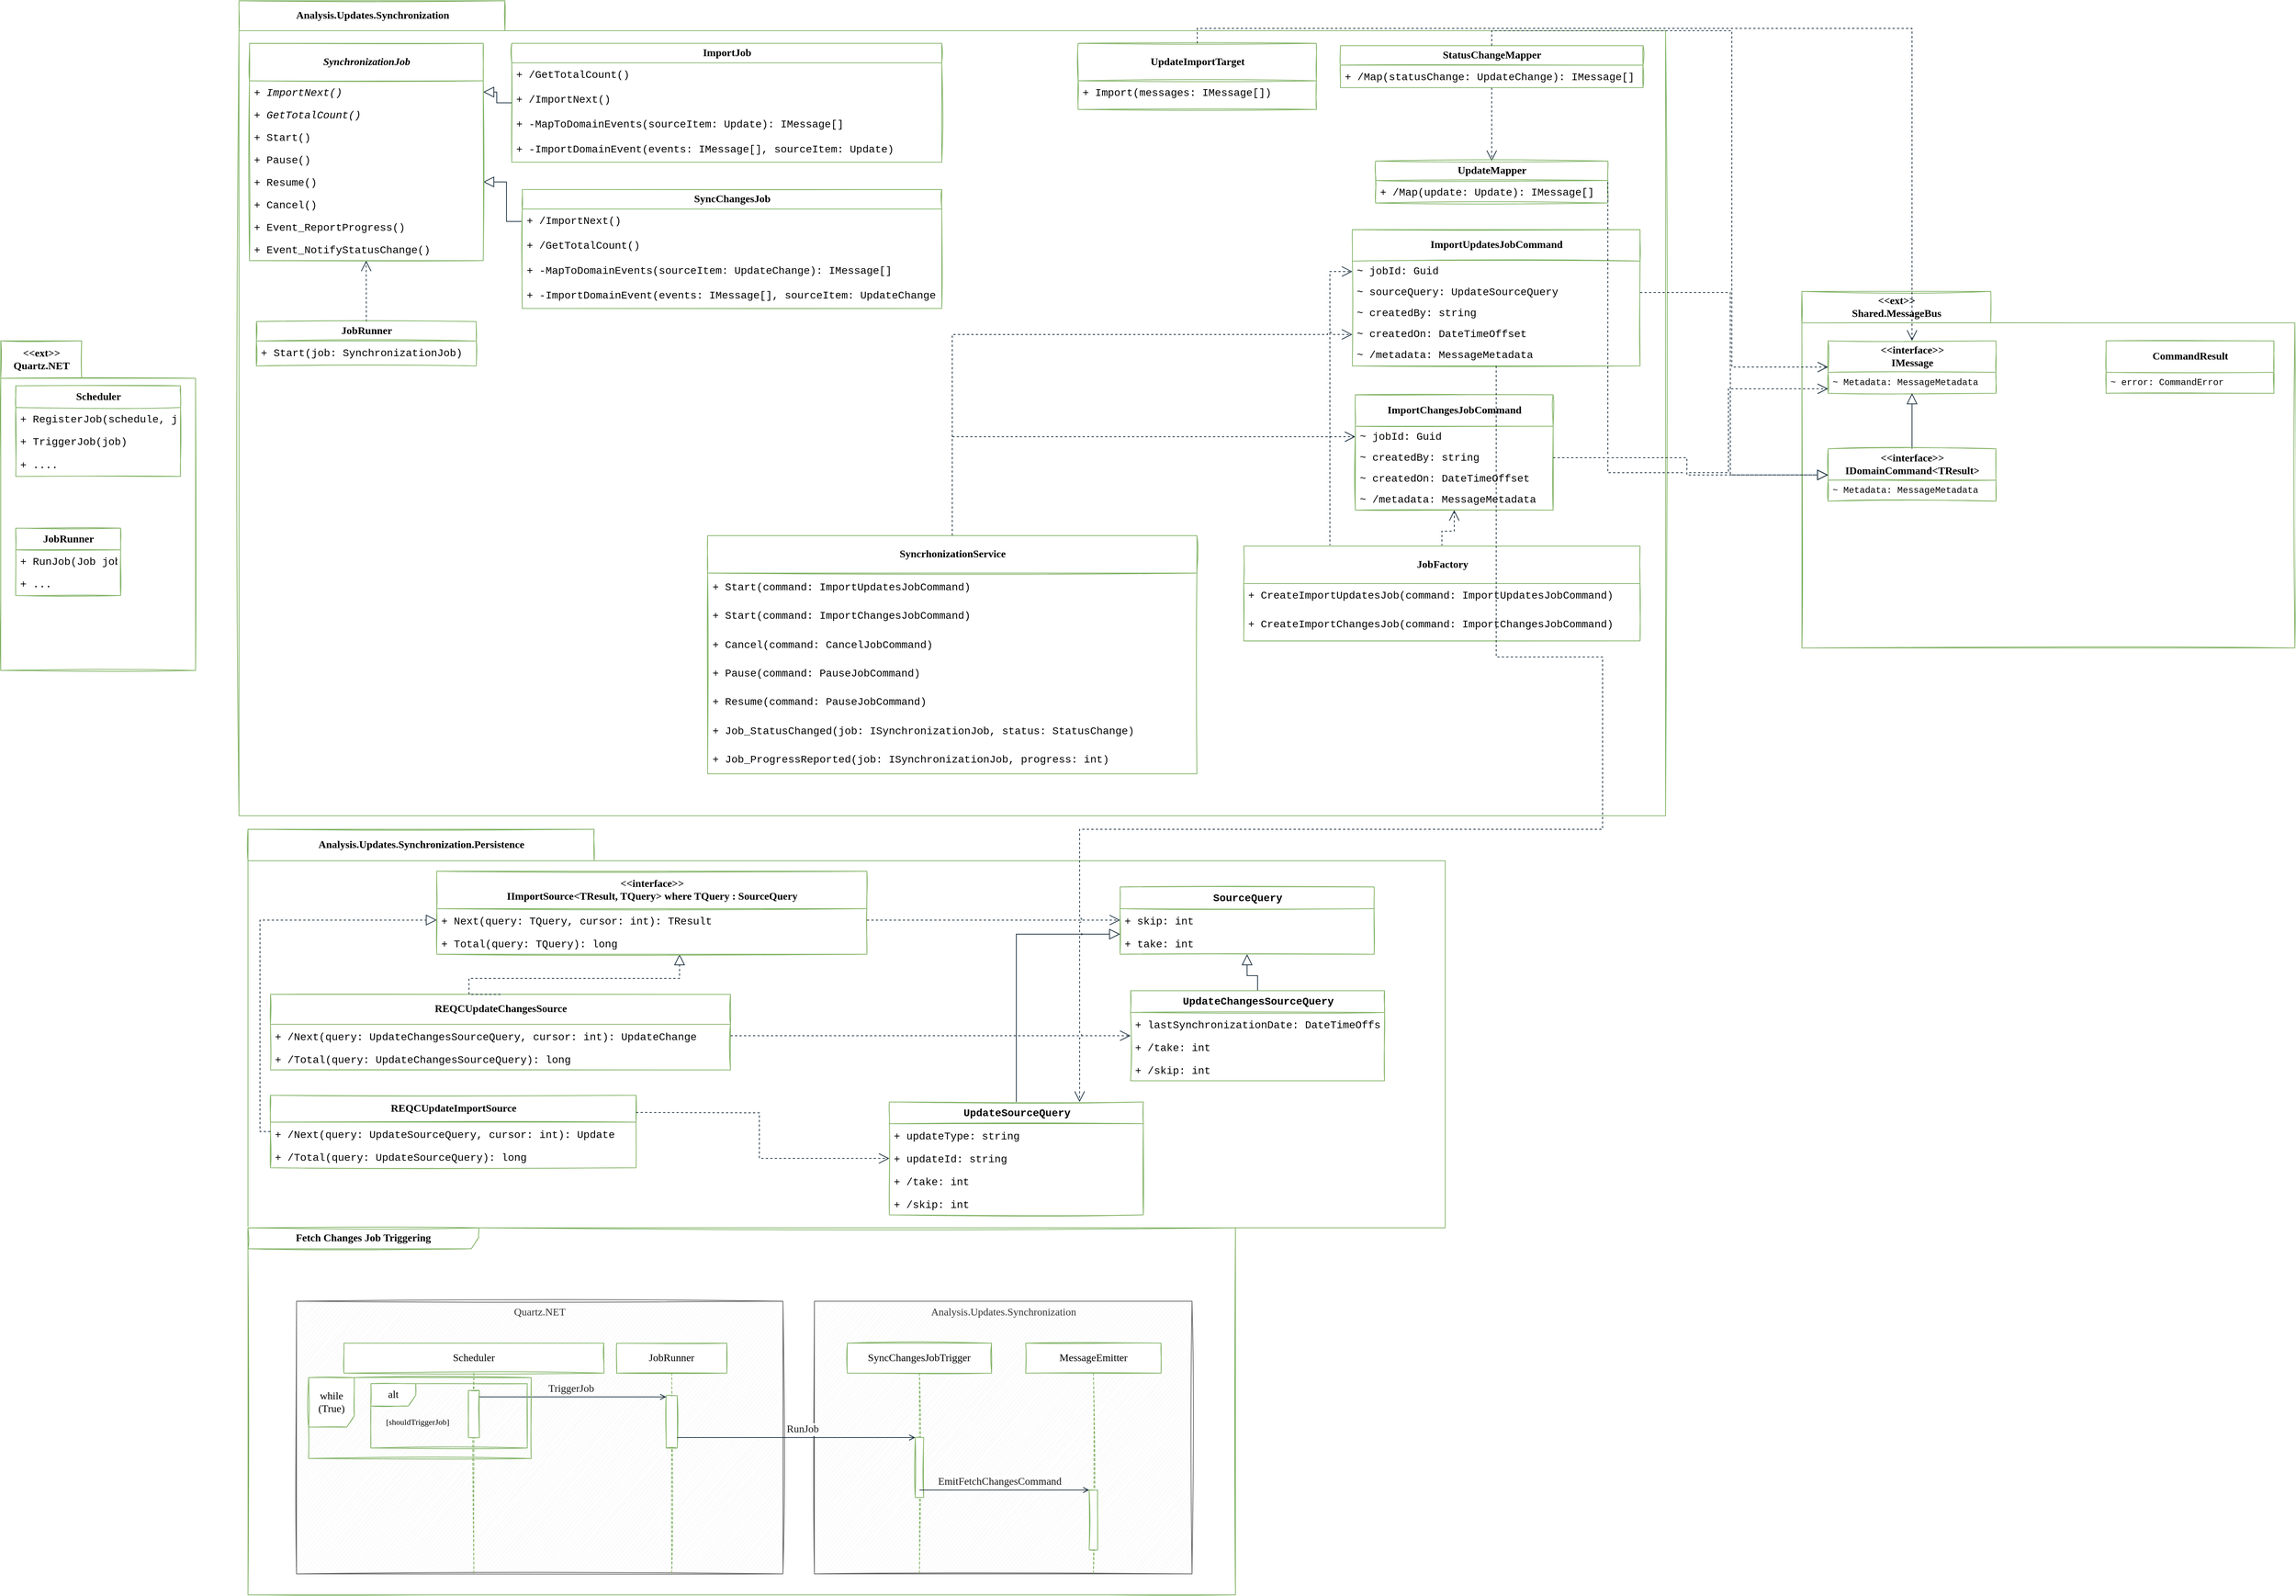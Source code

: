<mxfile version="13.10.3" type="github">
  <diagram id="ECBcf4AF0JtO1z4K7DSX" name="Page-1">
    <mxGraphModel dx="8209" dy="3795" grid="1" gridSize="14" guides="1" tooltips="1" connect="1" arrows="1" fold="1" page="1" pageScale="1" pageWidth="1169" pageHeight="827" background="none" math="1" shadow="0">
      <root>
        <mxCell id="0" />
        <mxCell id="1" parent="0" />
        <mxCell id="vq10Wp0aYiQOO_JATJNM-236" value="" style="line;strokeWidth=1;direction=south;html=1;dashed=1;dashPattern=20 20;rounded=0;shadow=0;glass=0;labelBackgroundColor=none;sketch=1;startSize=26;fillColor=#ffffff;fontFamily=Lucida Console;fontSize=11;align=center;" parent="1" vertex="1">
          <mxGeometry x="1050" y="1918" width="10" height="392" as="geometry" />
        </mxCell>
        <mxCell id="-ayLkiG4syY7ho0zuzDr-17" value="&amp;lt;&amp;lt;ext&amp;gt;&amp;gt;&lt;br&gt;&lt;div&gt;Quartz.NET&lt;/div&gt;" style="shape=folder;fontStyle=1;tabWidth=108;tabHeight=50;tabPosition=left;html=1;boundedLbl=1;labelInHeader=1;rounded=0;shadow=0;glass=0;sketch=1;startSize=50;strokeColor=#82b366;fillColor=#ffffff;fontFamily=Lucida Console;fontSize=14;swimlaneFillColor=#ffffff;" parent="1" vertex="1">
          <mxGeometry x="-10" y="650" width="260" height="440" as="geometry" />
        </mxCell>
        <mxCell id="-ayLkiG4syY7ho0zuzDr-19" value="Scheduler" style="swimlane;fontStyle=1;align=center;verticalAlign=middle;childLayout=stackLayout;horizontal=1;startSize=29;horizontalStack=0;resizeParent=1;resizeParentMax=0;resizeLast=0;collapsible=0;marginBottom=0;html=1;rounded=0;shadow=0;glass=0;sketch=1;strokeColor=#82b366;fillColor=none;fontFamily=Lucida Console;fontSize=14;" parent="1" vertex="1">
          <mxGeometry x="10" y="710" width="220" height="121" as="geometry" />
        </mxCell>
        <mxCell id="ia7Ri7Av3f0508WHwBtR-4" value="+ RegisterJob(schedule, job)" style="text;html=1;strokeColor=none;fillColor=none;align=left;verticalAlign=middle;spacingLeft=4;spacingRight=4;overflow=hidden;rotatable=0;points=[[0,0.5],[1,0.5]];portConstraint=eastwest;fontFamily=Courier New;fontSize=14;" parent="-ayLkiG4syY7ho0zuzDr-19" vertex="1">
          <mxGeometry y="29" width="220" height="31" as="geometry" />
        </mxCell>
        <mxCell id="vq10Wp0aYiQOO_JATJNM-24" value="+ TriggerJob(job)" style="text;html=1;strokeColor=none;fillColor=none;align=left;verticalAlign=middle;spacingLeft=4;spacingRight=4;overflow=hidden;rotatable=0;points=[[0,0.5],[1,0.5]];portConstraint=eastwest;fontFamily=Courier New;fontSize=14;" parent="-ayLkiG4syY7ho0zuzDr-19" vertex="1">
          <mxGeometry y="60" width="220" height="30" as="geometry" />
        </mxCell>
        <mxCell id="-ayLkiG4syY7ho0zuzDr-21" value="+ ...." style="text;html=1;strokeColor=none;fillColor=none;align=left;verticalAlign=middle;spacingLeft=4;spacingRight=4;overflow=hidden;rotatable=0;points=[[0,0.5],[1,0.5]];portConstraint=eastwest;fontFamily=Courier New;fontSize=14;" parent="-ayLkiG4syY7ho0zuzDr-19" vertex="1">
          <mxGeometry y="90" width="220" height="31" as="geometry" />
        </mxCell>
        <mxCell id="-ayLkiG4syY7ho0zuzDr-31" value="JobRunner" style="swimlane;fontStyle=1;align=center;verticalAlign=middle;childLayout=stackLayout;horizontal=1;startSize=29;horizontalStack=0;resizeParent=1;resizeParentMax=0;resizeLast=0;collapsible=0;marginBottom=0;html=1;rounded=0;shadow=0;glass=0;sketch=1;strokeColor=#82b366;fillColor=none;fontFamily=Lucida Console;fontSize=14;" parent="1" vertex="1">
          <mxGeometry x="10" y="900" width="140" height="90" as="geometry" />
        </mxCell>
        <mxCell id="-ayLkiG4syY7ho0zuzDr-32" value="+ RunJob(Job job)" style="text;html=1;strokeColor=none;fillColor=none;align=left;verticalAlign=middle;spacingLeft=4;spacingRight=4;overflow=hidden;rotatable=0;points=[[0,0.5],[1,0.5]];portConstraint=eastwest;fontFamily=Courier New;fontSize=14;" parent="-ayLkiG4syY7ho0zuzDr-31" vertex="1">
          <mxGeometry y="29" width="140" height="31" as="geometry" />
        </mxCell>
        <mxCell id="vq10Wp0aYiQOO_JATJNM-25" value="+ ..." style="text;html=1;strokeColor=none;fillColor=none;align=left;verticalAlign=middle;spacingLeft=4;spacingRight=4;overflow=hidden;rotatable=0;points=[[0,0.5],[1,0.5]];portConstraint=eastwest;fontFamily=Courier New;fontSize=14;" parent="-ayLkiG4syY7ho0zuzDr-31" vertex="1">
          <mxGeometry y="60" width="140" height="30" as="geometry" />
        </mxCell>
        <mxCell id="vq10Wp0aYiQOO_JATJNM-88" value="Analysis.Updates.Synchronization" style="shape=folder;fontStyle=1;tabWidth=355;tabHeight=40;tabPosition=left;html=1;boundedLbl=1;labelInHeader=1;rounded=0;shadow=0;glass=0;sketch=1;startSize=50;strokeColor=#82b366;fontFamily=Lucida Console;fillColor=#ffffff;fontSize=14;recursiveResize=0;swimlaneFillColor=#ffffff;" parent="1" vertex="1">
          <mxGeometry x="308" y="196" width="1904" height="1088" as="geometry" />
        </mxCell>
        <mxCell id="ia7Ri7Av3f0508WHwBtR-71" style="edgeStyle=orthogonalEdgeStyle;curved=0;rounded=0;orthogonalLoop=1;jettySize=auto;html=1;strokeColor=#182E3E;fillColor=#dae8fc;fontFamily=Courier New;fontColor=#000000;dashed=1;fontSize=14;endFill=0;endArrow=open;endSize=12;startSize=29;jumpStyle=gap;" parent="vq10Wp0aYiQOO_JATJNM-88" source="vq10Wp0aYiQOO_JATJNM-74" target="ia7Ri7Av3f0508WHwBtR-50" edge="1">
          <mxGeometry relative="1" as="geometry">
            <mxPoint x="1490" y="610" as="targetPoint" />
          </mxGeometry>
        </mxCell>
        <mxCell id="ia7Ri7Av3f0508WHwBtR-70" style="edgeStyle=orthogonalEdgeStyle;curved=0;rounded=0;orthogonalLoop=1;jettySize=auto;html=1;entryX=0;entryY=0.5;entryDx=0;entryDy=0;strokeColor=#182E3E;fillColor=#dae8fc;fontFamily=Courier New;fontColor=#000000;dashed=1;fontSize=14;endFill=0;endArrow=open;endSize=12;startSize=29;" parent="vq10Wp0aYiQOO_JATJNM-88" source="vq10Wp0aYiQOO_JATJNM-74" target="ia7Ri7Av3f0508WHwBtR-44" edge="1">
          <mxGeometry relative="1" as="geometry">
            <Array as="points">
              <mxPoint x="1456" y="361" />
            </Array>
          </mxGeometry>
        </mxCell>
        <mxCell id="ia7Ri7Av3f0508WHwBtR-58" style="edgeStyle=orthogonalEdgeStyle;rounded=0;orthogonalLoop=1;jettySize=auto;html=1;entryX=0;entryY=0.5;entryDx=0;entryDy=0;startSize=29;endArrow=open;endFill=0;endSize=12;strokeColor=#182E3E;fillColor=#dae8fc;fontFamily=Courier New;fontSize=14;dashed=1;" parent="vq10Wp0aYiQOO_JATJNM-88" source="vq10Wp0aYiQOO_JATJNM-78" target="ia7Ri7Av3f0508WHwBtR-51" edge="1">
          <mxGeometry relative="1" as="geometry" />
        </mxCell>
        <mxCell id="ia7Ri7Av3f0508WHwBtR-57" style="edgeStyle=orthogonalEdgeStyle;rounded=0;orthogonalLoop=1;jettySize=auto;html=1;startSize=29;endArrow=open;endFill=0;endSize=12;strokeColor=#182E3E;fillColor=#dae8fc;fontFamily=Courier New;fontSize=14;entryX=0;entryY=0.5;entryDx=0;entryDy=0;dashed=1;jumpStyle=arc;" parent="vq10Wp0aYiQOO_JATJNM-88" source="vq10Wp0aYiQOO_JATJNM-78" target="ia7Ri7Av3f0508WHwBtR-47" edge="1">
          <mxGeometry relative="1" as="geometry" />
        </mxCell>
        <mxCell id="vq10Wp0aYiQOO_JATJNM-78" value="SyncrhonizationService" style="swimlane;fontStyle=1;childLayout=stackLayout;horizontal=1;startSize=50;fillColor=#ffffff;horizontalStack=0;resizeParent=1;resizeParentMax=0;resizeLast=0;collapsible=1;marginBottom=0;rounded=0;shadow=0;glass=0;sketch=1;strokeColor=#82b366;fontFamily=Lucida Console;html=1;fontSize=14;swimlaneFillColor=#ffffff;" parent="vq10Wp0aYiQOO_JATJNM-88" vertex="1">
          <mxGeometry x="625.5" y="714" width="653" height="317.949" as="geometry">
            <mxRectangle x="470" y="290" width="190" height="40" as="alternateBounds" />
          </mxGeometry>
        </mxCell>
        <mxCell id="vq10Wp0aYiQOO_JATJNM-81" value="+ Start(command: ImportUpdatesJobCommand)" style="text;html=1;strokeColor=none;fillColor=none;align=left;verticalAlign=middle;spacingLeft=4;spacingRight=4;overflow=hidden;rotatable=0;points=[[0,0.5],[1,0.5]];portConstraint=eastwest;fontFamily=Courier New;fontSize=14;" parent="vq10Wp0aYiQOO_JATJNM-78" vertex="1">
          <mxGeometry y="50" width="653" height="38.278" as="geometry" />
        </mxCell>
        <mxCell id="vq10Wp0aYiQOO_JATJNM-82" value="+ Start(command: ImportChangesJobCommand)" style="text;html=1;strokeColor=none;fillColor=none;align=left;verticalAlign=middle;spacingLeft=4;spacingRight=4;overflow=hidden;rotatable=0;points=[[0,0.5],[1,0.5]];portConstraint=eastwest;fontFamily=Courier New;fontSize=14;" parent="vq10Wp0aYiQOO_JATJNM-78" vertex="1">
          <mxGeometry y="88.278" width="653" height="38.278" as="geometry" />
        </mxCell>
        <mxCell id="vq10Wp0aYiQOO_JATJNM-83" value="+ Cancel(command: CancelJobCommand) " style="text;html=1;strokeColor=none;fillColor=none;align=left;verticalAlign=middle;spacingLeft=4;spacingRight=4;overflow=hidden;rotatable=0;points=[[0,0.5],[1,0.5]];portConstraint=eastwest;fontFamily=Courier New;fontSize=14;" parent="vq10Wp0aYiQOO_JATJNM-78" vertex="1">
          <mxGeometry y="126.557" width="653" height="38.278" as="geometry" />
        </mxCell>
        <mxCell id="vq10Wp0aYiQOO_JATJNM-84" value="+ Pause(command: PauseJobCommand) " style="text;html=1;strokeColor=none;fillColor=none;align=left;verticalAlign=middle;spacingLeft=4;spacingRight=4;overflow=hidden;rotatable=0;points=[[0,0.5],[1,0.5]];portConstraint=eastwest;fontFamily=Courier New;fontSize=14;" parent="vq10Wp0aYiQOO_JATJNM-78" vertex="1">
          <mxGeometry y="164.835" width="653" height="38.278" as="geometry" />
        </mxCell>
        <mxCell id="vq10Wp0aYiQOO_JATJNM-85" value="+ Resume(command: PauseJobCommand) " style="text;html=1;fillColor=none;align=left;verticalAlign=middle;spacingLeft=4;spacingRight=4;overflow=hidden;rotatable=0;points=[[0,0.5],[1,0.5]];portConstraint=eastwest;fontFamily=Courier New;fontSize=14;" parent="vq10Wp0aYiQOO_JATJNM-78" vertex="1">
          <mxGeometry y="203.114" width="653" height="38.278" as="geometry" />
        </mxCell>
        <mxCell id="vq10Wp0aYiQOO_JATJNM-87" value="+ Job_StatusChanged(job: ISynchronizationJob, status: StatusChange)" style="text;html=1;fillColor=none;align=left;verticalAlign=middle;spacingLeft=4;spacingRight=4;overflow=hidden;rotatable=0;points=[[0,0.5],[1,0.5]];portConstraint=eastwest;fontFamily=Courier New;fontSize=14;" parent="vq10Wp0aYiQOO_JATJNM-78" vertex="1">
          <mxGeometry y="241.392" width="653" height="38.278" as="geometry" />
        </mxCell>
        <mxCell id="vq10Wp0aYiQOO_JATJNM-86" value="+ Job_ProgressReported(job: ISynchronizationJob, progress: int) " style="text;html=1;fillColor=none;align=left;verticalAlign=middle;spacingLeft=4;spacingRight=4;overflow=hidden;rotatable=0;points=[[0,0.5],[1,0.5]];portConstraint=eastwest;fontFamily=Courier New;fontSize=14;" parent="vq10Wp0aYiQOO_JATJNM-78" vertex="1">
          <mxGeometry y="279.671" width="653" height="38.278" as="geometry" />
        </mxCell>
        <mxCell id="vq10Wp0aYiQOO_JATJNM-74" value="JobFactory" style="swimlane;fontStyle=1;childLayout=stackLayout;horizontal=1;startSize=50;horizontalStack=0;resizeParent=1;resizeParentMax=0;resizeLast=0;collapsible=1;marginBottom=0;rounded=0;shadow=0;glass=0;sketch=1;strokeColor=#82b366;fontFamily=Lucida Console;html=1;fontSize=14;swimlaneFillColor=#ffffff;" parent="vq10Wp0aYiQOO_JATJNM-88" vertex="1">
          <mxGeometry x="1341" y="728" width="529" height="126.557" as="geometry">
            <mxRectangle x="1020" y="290" width="100" height="50" as="alternateBounds" />
          </mxGeometry>
        </mxCell>
        <mxCell id="vq10Wp0aYiQOO_JATJNM-75" value="+ CreateImportUpdatesJob(command: ImportUpdatesJobCommand)" style="text;strokeColor=none;align=left;verticalAlign=top;spacingLeft=4;spacingRight=4;overflow=hidden;rotatable=0;points=[[0,0.5],[1,0.5]];portConstraint=eastwest;fontFamily=Courier New;fontSize=14;" parent="vq10Wp0aYiQOO_JATJNM-74" vertex="1">
          <mxGeometry y="50" width="529" height="38.278" as="geometry" />
        </mxCell>
        <mxCell id="vq10Wp0aYiQOO_JATJNM-76" value="+ CreateImportChangesJob(command: ImportChangesJobCommand)" style="text;strokeColor=none;fillColor=none;align=left;verticalAlign=top;spacingLeft=4;spacingRight=4;overflow=hidden;rotatable=0;points=[[0,0.5],[1,0.5]];portConstraint=eastwest;fontFamily=Courier New;fontSize=14;" parent="vq10Wp0aYiQOO_JATJNM-74" vertex="1">
          <mxGeometry y="88.278" width="529" height="38.278" as="geometry" />
        </mxCell>
        <mxCell id="c3qGKdSlmFXIAMFMvV2--12" style="edgeStyle=orthogonalEdgeStyle;rounded=0;jumpStyle=gap;orthogonalLoop=1;jettySize=auto;html=1;exitX=0.5;exitY=0;exitDx=0;exitDy=0;entryX=0.499;entryY=1.002;entryDx=0;entryDy=0;entryPerimeter=0;strokeColor=#182E3E;fillColor=#dae8fc;fontFamily=Courier New;dashed=1;fontSize=14;endFill=0;endArrow=open;endSize=12;startSize=29;" parent="vq10Wp0aYiQOO_JATJNM-88" source="vq10Wp0aYiQOO_JATJNM-92" target="vq10Wp0aYiQOO_JATJNM-147" edge="1">
          <mxGeometry relative="1" as="geometry" />
        </mxCell>
        <mxCell id="vq10Wp0aYiQOO_JATJNM-92" value="&lt;b style=&quot;font-size: 14px;&quot;&gt;JobRunner&lt;/b&gt;" style="swimlane;fontStyle=0;childLayout=stackLayout;horizontal=1;startSize=26;fillColor=none;horizontalStack=0;resizeParent=1;resizeParentMax=0;resizeLast=0;collapsible=1;marginBottom=0;rounded=0;shadow=0;glass=0;sketch=1;strokeColor=#82b366;fontFamily=Lucida Console;html=1;fontSize=14;" parent="vq10Wp0aYiQOO_JATJNM-88" vertex="1">
          <mxGeometry x="23.28" y="428.28" width="293.43" height="59.175" as="geometry" />
        </mxCell>
        <mxCell id="vq10Wp0aYiQOO_JATJNM-93" value="+ Start(job: SynchronizationJob)" style="text;strokeColor=none;fillColor=none;align=left;verticalAlign=top;spacingLeft=4;spacingRight=4;overflow=hidden;rotatable=0;points=[[0,0.5],[1,0.5]];portConstraint=eastwest;fontFamily=Courier New;fontSize=14;" parent="vq10Wp0aYiQOO_JATJNM-92" vertex="1">
          <mxGeometry y="26" width="293.43" height="33.175" as="geometry" />
        </mxCell>
        <mxCell id="vq10Wp0aYiQOO_JATJNM-112" value="&lt;b style=&quot;font-size: 14px;&quot;&gt;ImportJob&lt;/b&gt;" style="swimlane;fontStyle=0;childLayout=stackLayout;horizontal=1;startSize=26;fillColor=none;horizontalStack=0;resizeParent=1;resizeParentMax=0;resizeLast=0;collapsible=1;marginBottom=0;rounded=0;shadow=0;glass=0;sketch=1;strokeColor=#82b366;fontFamily=Lucida Console;html=1;fontSize=14;" parent="vq10Wp0aYiQOO_JATJNM-88" vertex="1">
          <mxGeometry x="364" y="56.86" width="574" height="158.699" as="geometry" />
        </mxCell>
        <mxCell id="c3qGKdSlmFXIAMFMvV2--9" value="+ /GetTotalCount()" style="text;strokeColor=none;fillColor=none;align=left;verticalAlign=top;spacingLeft=4;spacingRight=4;overflow=hidden;rotatable=0;points=[[0,0.5],[1,0.5]];portConstraint=eastwest;fontFamily=Courier New;fontSize=14;" parent="vq10Wp0aYiQOO_JATJNM-112" vertex="1">
          <mxGeometry y="26" width="574" height="33.175" as="geometry" />
        </mxCell>
        <mxCell id="c3qGKdSlmFXIAMFMvV2--8" value="+ /ImportNext()" style="text;strokeColor=none;fillColor=none;align=left;verticalAlign=top;spacingLeft=4;spacingRight=4;overflow=hidden;rotatable=0;points=[[0,0.5],[1,0.5]];portConstraint=eastwest;fontFamily=Courier New;fontSize=14;" parent="vq10Wp0aYiQOO_JATJNM-112" vertex="1">
          <mxGeometry y="59.175" width="574" height="33.175" as="geometry" />
        </mxCell>
        <mxCell id="pbwpxvugvnZyUmwZ_y10-5" value="+ -MapToDomainEvents(sourceItem: Update): IMessage[]" style="text;strokeColor=none;fillColor=none;align=left;verticalAlign=top;spacingLeft=4;spacingRight=4;overflow=hidden;rotatable=0;points=[[0,0.5],[1,0.5]];portConstraint=eastwest;fontFamily=Courier New;fontSize=14;" vertex="1" parent="vq10Wp0aYiQOO_JATJNM-112">
          <mxGeometry y="92.349" width="574" height="33.175" as="geometry" />
        </mxCell>
        <mxCell id="pbwpxvugvnZyUmwZ_y10-6" value="+ -ImportDomainEvent(events: IMessage[], sourceItem: Update)" style="text;strokeColor=none;fillColor=none;align=left;verticalAlign=top;spacingLeft=4;spacingRight=4;overflow=hidden;rotatable=0;points=[[0,0.5],[1,0.5]];portConstraint=eastwest;fontFamily=Courier New;fontSize=14;" vertex="1" parent="vq10Wp0aYiQOO_JATJNM-112">
          <mxGeometry y="125.524" width="574" height="33.175" as="geometry" />
        </mxCell>
        <mxCell id="c3qGKdSlmFXIAMFMvV2--10" style="edgeStyle=orthogonalEdgeStyle;rounded=0;jumpStyle=gap;orthogonalLoop=1;jettySize=auto;html=1;exitX=0;exitY=0.5;exitDx=0;exitDy=0;strokeColor=#182E3E;fillColor=#dae8fc;fontFamily=Lucida Console;fontSize=14;fontColor=#1A1A1A;endFill=0;endArrow=block;endSize=12;entryX=1;entryY=0.5;entryDx=0;entryDy=0;" parent="vq10Wp0aYiQOO_JATJNM-88" source="ia7Ri7Av3f0508WHwBtR-33" edge="1" target="vq10Wp0aYiQOO_JATJNM-144">
          <mxGeometry relative="1" as="geometry">
            <mxPoint x="252" y="229" as="targetPoint" />
          </mxGeometry>
        </mxCell>
        <mxCell id="vq10Wp0aYiQOO_JATJNM-116" value="SyncChangesJob" style="swimlane;fontStyle=1;childLayout=stackLayout;horizontal=1;startSize=26;fillColor=none;horizontalStack=0;resizeParent=1;resizeParentMax=0;resizeLast=0;collapsible=1;marginBottom=0;rounded=0;shadow=0;glass=0;sketch=1;strokeColor=#82b366;fontFamily=Lucida Console;html=1;fontSize=14;" parent="vq10Wp0aYiQOO_JATJNM-88" vertex="1">
          <mxGeometry x="378" y="252" width="560" height="158.699" as="geometry" />
        </mxCell>
        <mxCell id="ia7Ri7Av3f0508WHwBtR-33" value="+ /ImportNext()" style="text;strokeColor=none;fillColor=none;align=left;verticalAlign=top;spacingLeft=4;spacingRight=4;overflow=hidden;rotatable=0;points=[[0,0.5],[1,0.5]];portConstraint=eastwest;fontFamily=Courier New;fontSize=14;" parent="vq10Wp0aYiQOO_JATJNM-116" vertex="1">
          <mxGeometry y="26" width="560" height="33.175" as="geometry" />
        </mxCell>
        <mxCell id="c3qGKdSlmFXIAMFMvV2--7" value="+ /GetTotalCount()" style="text;strokeColor=none;fillColor=none;align=left;verticalAlign=top;spacingLeft=4;spacingRight=4;overflow=hidden;rotatable=0;points=[[0,0.5],[1,0.5]];portConstraint=eastwest;fontFamily=Courier New;fontSize=14;" parent="vq10Wp0aYiQOO_JATJNM-116" vertex="1">
          <mxGeometry y="59.175" width="560" height="33.175" as="geometry" />
        </mxCell>
        <mxCell id="pbwpxvugvnZyUmwZ_y10-2" value="+ -MapToDomainEvents(sourceItem: UpdateChange): IMessage[]" style="text;strokeColor=none;fillColor=none;align=left;verticalAlign=top;spacingLeft=4;spacingRight=4;overflow=hidden;rotatable=0;points=[[0,0.5],[1,0.5]];portConstraint=eastwest;fontFamily=Courier New;fontSize=14;" vertex="1" parent="vq10Wp0aYiQOO_JATJNM-116">
          <mxGeometry y="92.349" width="560" height="33.175" as="geometry" />
        </mxCell>
        <mxCell id="pbwpxvugvnZyUmwZ_y10-3" value="+ -ImportDomainEvent(events: IMessage[], sourceItem: UpdateChange)" style="text;strokeColor=none;fillColor=none;align=left;verticalAlign=top;spacingLeft=4;spacingRight=4;overflow=hidden;rotatable=0;points=[[0,0.5],[1,0.5]];portConstraint=eastwest;fontFamily=Courier New;fontSize=14;" vertex="1" parent="vq10Wp0aYiQOO_JATJNM-116">
          <mxGeometry y="125.524" width="560" height="33.175" as="geometry" />
        </mxCell>
        <mxCell id="vq10Wp0aYiQOO_JATJNM-149" style="edgeStyle=orthogonalEdgeStyle;rounded=0;orthogonalLoop=1;jettySize=auto;html=1;entryX=1;entryY=0.5;entryDx=0;entryDy=0;strokeColor=#182E3E;fillColor=#dae8fc;fontFamily=Lucida Console;fontSize=14;fontColor=#1A1A1A;endFill=0;endArrow=block;endSize=12;" parent="vq10Wp0aYiQOO_JATJNM-88" target="vq10Wp0aYiQOO_JATJNM-146" edge="1" source="vq10Wp0aYiQOO_JATJNM-112">
          <mxGeometry relative="1" as="geometry">
            <mxPoint x="203" y="125" as="sourcePoint" />
          </mxGeometry>
        </mxCell>
        <mxCell id="vq10Wp0aYiQOO_JATJNM-233" value="UpdateImportTarget" style="swimlane;fontStyle=1;childLayout=stackLayout;horizontal=1;startSize=50;fillColor=none;horizontalStack=0;resizeParent=1;resizeParentMax=0;resizeLast=0;collapsible=1;marginBottom=0;rounded=0;shadow=0;glass=0;sketch=1;strokeColor=#82b366;fontFamily=Lucida Console;html=1;fontSize=14;" parent="vq10Wp0aYiQOO_JATJNM-88" vertex="1">
          <mxGeometry x="1120" y="56.86" width="318" height="88.278" as="geometry">
            <mxRectangle x="1020" y="290" width="100" height="50" as="alternateBounds" />
          </mxGeometry>
        </mxCell>
        <mxCell id="vq10Wp0aYiQOO_JATJNM-235" value="+ Import(messages: IMessage[])" style="text;strokeColor=none;fillColor=none;align=left;verticalAlign=top;spacingLeft=4;spacingRight=4;overflow=hidden;rotatable=0;points=[[0,0.5],[1,0.5]];portConstraint=eastwest;fontFamily=Courier New;fontSize=14;" parent="vq10Wp0aYiQOO_JATJNM-233" vertex="1">
          <mxGeometry y="50" width="318" height="38.278" as="geometry" />
        </mxCell>
        <mxCell id="pbwpxvugvnZyUmwZ_y10-1" style="edgeStyle=orthogonalEdgeStyle;rounded=0;orthogonalLoop=1;jettySize=auto;html=1;exitX=0.5;exitY=1;exitDx=0;exitDy=0;entryX=0.5;entryY=0;entryDx=0;entryDy=0;strokeColor=#182E3E;fillColor=#dae8fc;fontFamily=Courier New;exitPerimeter=0;dashed=1;fontSize=14;endFill=0;endArrow=open;endSize=12;startSize=29;" edge="1" parent="vq10Wp0aYiQOO_JATJNM-88" source="ia7Ri7Av3f0508WHwBtR-13" target="ia7Ri7Av3f0508WHwBtR-6">
          <mxGeometry relative="1" as="geometry" />
        </mxCell>
        <mxCell id="ia7Ri7Av3f0508WHwBtR-5" value="StatusChangeMapper" style="swimlane;fontStyle=1;childLayout=stackLayout;horizontal=1;startSize=26;fillColor=none;horizontalStack=0;resizeParent=1;resizeParentMax=0;resizeLast=0;collapsible=1;marginBottom=0;rounded=0;shadow=0;glass=0;sketch=1;strokeColor=#82b366;fontFamily=Lucida Console;html=1;fontSize=14;" parent="vq10Wp0aYiQOO_JATJNM-88" vertex="1">
          <mxGeometry x="1470" y="60" width="404" height="56" as="geometry">
            <mxRectangle x="1486" y="202.53" width="196" height="28" as="alternateBounds" />
          </mxGeometry>
        </mxCell>
        <mxCell id="ia7Ri7Av3f0508WHwBtR-13" value="+ /Map(statusChange: UpdateChange): IMessage[]" style="text;strokeColor=none;fillColor=none;spacingLeft=4;spacingRight=4;overflow=hidden;rotatable=0;points=[[0,0.5],[1,0.5]];portConstraint=eastwest;fontSize=14;fontFamily=Courier New;" parent="ia7Ri7Av3f0508WHwBtR-5" vertex="1">
          <mxGeometry y="26" width="404" height="30" as="geometry" />
        </mxCell>
        <mxCell id="ia7Ri7Av3f0508WHwBtR-6" value="UpdateMapper" style="swimlane;fontStyle=1;childLayout=stackLayout;horizontal=1;startSize=26;fillColor=none;horizontalStack=0;resizeParent=1;resizeParentMax=0;resizeLast=0;collapsible=1;marginBottom=0;rounded=0;shadow=0;glass=0;sketch=1;strokeColor=#82b366;fontFamily=Lucida Console;html=1;fontSize=14;" parent="vq10Wp0aYiQOO_JATJNM-88" vertex="1">
          <mxGeometry x="1517" y="214" width="310" height="56" as="geometry" />
        </mxCell>
        <mxCell id="ia7Ri7Av3f0508WHwBtR-12" value="+ /Map(update: Update): IMessage[]" style="text;strokeColor=none;fillColor=none;spacingLeft=4;spacingRight=4;overflow=hidden;rotatable=0;points=[[0,0.5],[1,0.5]];portConstraint=eastwest;fontSize=14;fontFamily=Courier New;" parent="ia7Ri7Av3f0508WHwBtR-6" vertex="1">
          <mxGeometry y="26" width="310" height="30" as="geometry" />
        </mxCell>
        <mxCell id="ia7Ri7Av3f0508WHwBtR-43" value="ImportUpdatesJobCommand" style="swimlane;fontStyle=1;align=center;verticalAlign=middle;childLayout=stackLayout;horizontal=1;startSize=42;horizontalStack=0;resizeParent=1;resizeParentMax=0;resizeLast=0;collapsible=0;marginBottom=0;html=1;rounded=0;shadow=0;glass=0;sketch=1;strokeColor=#82b366;fillColor=none;fontFamily=Lucida Console;fontSize=14;" parent="vq10Wp0aYiQOO_JATJNM-88" vertex="1">
          <mxGeometry x="1486" y="305.45" width="384" height="182" as="geometry" />
        </mxCell>
        <mxCell id="ia7Ri7Av3f0508WHwBtR-44" value="~ jobId: Guid" style="text;html=1;strokeColor=none;fillColor=none;align=left;verticalAlign=middle;spacingLeft=4;spacingRight=4;overflow=hidden;rotatable=0;points=[[0,0.5],[1,0.5]];portConstraint=eastwest;fontFamily=Courier New;fontSize=14;" parent="ia7Ri7Av3f0508WHwBtR-43" vertex="1">
          <mxGeometry y="42" width="384" height="28" as="geometry" />
        </mxCell>
        <mxCell id="ia7Ri7Av3f0508WHwBtR-45" value="~ sourceQuery: UpdateSourceQuery" style="text;html=1;strokeColor=none;fillColor=none;align=left;verticalAlign=middle;spacingLeft=4;spacingRight=4;overflow=hidden;rotatable=0;points=[[0,0.5],[1,0.5]];portConstraint=eastwest;fontFamily=Courier New;fontSize=14;" parent="ia7Ri7Av3f0508WHwBtR-43" vertex="1">
          <mxGeometry y="70" width="384" height="28" as="geometry" />
        </mxCell>
        <mxCell id="ia7Ri7Av3f0508WHwBtR-46" value="~ createdBy: string" style="text;html=1;strokeColor=none;fillColor=none;align=left;verticalAlign=middle;spacingLeft=4;spacingRight=4;overflow=hidden;rotatable=0;points=[[0,0.5],[1,0.5]];portConstraint=eastwest;fontFamily=Courier New;fontSize=14;" parent="ia7Ri7Av3f0508WHwBtR-43" vertex="1">
          <mxGeometry y="98" width="384" height="28" as="geometry" />
        </mxCell>
        <mxCell id="ia7Ri7Av3f0508WHwBtR-47" value="~ createdOn: DateTimeOffset" style="text;html=1;strokeColor=none;fillColor=none;align=left;verticalAlign=middle;spacingLeft=4;spacingRight=4;overflow=hidden;rotatable=0;points=[[0,0.5],[1,0.5]];portConstraint=eastwest;fontFamily=Courier New;fontSize=14;" parent="ia7Ri7Av3f0508WHwBtR-43" vertex="1">
          <mxGeometry y="126" width="384" height="28" as="geometry" />
        </mxCell>
        <mxCell id="ia7Ri7Av3f0508WHwBtR-48" value="~ /metadata: MessageMetadata" style="text;html=1;strokeColor=none;fillColor=none;align=left;verticalAlign=middle;spacingLeft=4;spacingRight=4;overflow=hidden;rotatable=0;points=[[0,0.5],[1,0.5]];portConstraint=eastwest;fontFamily=Courier New;fontSize=14;" parent="ia7Ri7Av3f0508WHwBtR-43" vertex="1">
          <mxGeometry y="154" width="384" height="28" as="geometry" />
        </mxCell>
        <mxCell id="ia7Ri7Av3f0508WHwBtR-69" value="" style="group" parent="vq10Wp0aYiQOO_JATJNM-88" vertex="1" connectable="0">
          <mxGeometry x="1470" y="506.0" width="304" height="194" as="geometry" />
        </mxCell>
        <mxCell id="ia7Ri7Av3f0508WHwBtR-50" value="ImportChangesJobCommand" style="swimlane;fontStyle=1;align=center;verticalAlign=middle;childLayout=stackLayout;horizontal=1;startSize=42;horizontalStack=0;resizeParent=1;resizeParentMax=0;resizeLast=0;collapsible=0;marginBottom=0;html=1;rounded=0;shadow=0;glass=0;sketch=1;strokeColor=#82b366;fillColor=none;fontFamily=Lucida Console;fontSize=14;container=0;" parent="ia7Ri7Av3f0508WHwBtR-69" vertex="1">
          <mxGeometry x="20" y="20" width="264" height="154" as="geometry" />
        </mxCell>
        <mxCell id="ia7Ri7Av3f0508WHwBtR-51" value="~ jobId: Guid" style="text;html=1;strokeColor=none;fillColor=none;align=left;verticalAlign=middle;spacingLeft=4;spacingRight=4;overflow=hidden;rotatable=0;points=[[0,0.5],[1,0.5]];portConstraint=eastwest;fontFamily=Courier New;fontSize=14;" parent="ia7Ri7Av3f0508WHwBtR-69" vertex="1">
          <mxGeometry x="20" y="62.0" width="264" height="28" as="geometry" />
        </mxCell>
        <mxCell id="ia7Ri7Av3f0508WHwBtR-53" value="~ createdBy: string" style="text;html=1;strokeColor=none;fillColor=none;align=left;verticalAlign=middle;spacingLeft=4;spacingRight=4;overflow=hidden;rotatable=0;points=[[0,0.5],[1,0.5]];portConstraint=eastwest;fontFamily=Courier New;fontSize=14;" parent="ia7Ri7Av3f0508WHwBtR-69" vertex="1">
          <mxGeometry x="20" y="90.0" width="264" height="28" as="geometry" />
        </mxCell>
        <mxCell id="ia7Ri7Av3f0508WHwBtR-54" value="~ createdOn: DateTimeOffset" style="text;html=1;strokeColor=none;fillColor=none;align=left;verticalAlign=middle;spacingLeft=4;spacingRight=4;overflow=hidden;rotatable=0;points=[[0,0.5],[1,0.5]];portConstraint=eastwest;fontFamily=Courier New;fontSize=14;" parent="ia7Ri7Av3f0508WHwBtR-69" vertex="1">
          <mxGeometry x="20" y="118.0" width="264" height="28" as="geometry" />
        </mxCell>
        <mxCell id="ia7Ri7Av3f0508WHwBtR-55" value="~ /metadata: MessageMetadata" style="text;html=1;strokeColor=none;fillColor=none;align=left;verticalAlign=middle;spacingLeft=4;spacingRight=4;overflow=hidden;rotatable=0;points=[[0,0.5],[1,0.5]];portConstraint=eastwest;fontFamily=Courier New;fontSize=14;" parent="ia7Ri7Av3f0508WHwBtR-69" vertex="1">
          <mxGeometry x="20" y="146.0" width="264" height="28" as="geometry" />
        </mxCell>
        <mxCell id="vq10Wp0aYiQOO_JATJNM-141" value="&lt;div&gt;SynchronizationJob&lt;br&gt;&lt;/div&gt;" style="swimlane;fontStyle=3;childLayout=stackLayout;horizontal=1;startSize=50;fillColor=none;horizontalStack=0;resizeParent=1;resizeParentMax=0;resizeLast=0;collapsible=1;marginBottom=0;rounded=0;shadow=0;glass=0;sketch=1;strokeColor=#82b366;fontFamily=Lucida Console;html=1;fontSize=14;" parent="vq10Wp0aYiQOO_JATJNM-88" vertex="1">
          <mxGeometry x="13.996" y="56.858" width="312" height="290" as="geometry">
            <mxRectangle x="830" y="50" width="200" height="50" as="alternateBounds" />
          </mxGeometry>
        </mxCell>
        <mxCell id="vq10Wp0aYiQOO_JATJNM-146" value="+ ImportNext()" style="text;strokeColor=none;fillColor=none;align=left;verticalAlign=top;spacingLeft=4;spacingRight=4;overflow=hidden;rotatable=0;points=[[0,0.5],[1,0.5]];portConstraint=eastwest;fontFamily=Courier New;fontSize=14;fontStyle=2" parent="vq10Wp0aYiQOO_JATJNM-141" vertex="1">
          <mxGeometry y="50" width="312" height="30" as="geometry" />
        </mxCell>
        <mxCell id="c3qGKdSlmFXIAMFMvV2--6" value="+ GetTotalCount()" style="text;strokeColor=none;fillColor=none;align=left;verticalAlign=top;spacingLeft=4;spacingRight=4;overflow=hidden;rotatable=0;points=[[0,0.5],[1,0.5]];portConstraint=eastwest;fontFamily=Courier New;fontSize=14;fontStyle=2" parent="vq10Wp0aYiQOO_JATJNM-141" vertex="1">
          <mxGeometry y="80" width="312" height="30" as="geometry" />
        </mxCell>
        <mxCell id="vq10Wp0aYiQOO_JATJNM-142" value="+ Start()" style="text;strokeColor=none;fillColor=none;align=left;verticalAlign=top;spacingLeft=4;spacingRight=4;overflow=hidden;rotatable=0;points=[[0,0.5],[1,0.5]];portConstraint=eastwest;fontFamily=Courier New;fontSize=14;" parent="vq10Wp0aYiQOO_JATJNM-141" vertex="1">
          <mxGeometry y="110" width="312" height="30" as="geometry" />
        </mxCell>
        <mxCell id="vq10Wp0aYiQOO_JATJNM-143" value="+ Pause()" style="text;strokeColor=none;fillColor=none;align=left;verticalAlign=top;spacingLeft=4;spacingRight=4;overflow=hidden;rotatable=0;points=[[0,0.5],[1,0.5]];portConstraint=eastwest;fontFamily=Courier New;fontSize=14;" parent="vq10Wp0aYiQOO_JATJNM-141" vertex="1">
          <mxGeometry y="140" width="312" height="30" as="geometry" />
        </mxCell>
        <mxCell id="vq10Wp0aYiQOO_JATJNM-144" value="+ Resume()" style="text;strokeColor=none;fillColor=none;align=left;verticalAlign=top;spacingLeft=4;spacingRight=4;overflow=hidden;rotatable=0;points=[[0,0.5],[1,0.5]];portConstraint=eastwest;fontFamily=Courier New;fontSize=14;" parent="vq10Wp0aYiQOO_JATJNM-141" vertex="1">
          <mxGeometry y="170" width="312" height="30" as="geometry" />
        </mxCell>
        <mxCell id="vq10Wp0aYiQOO_JATJNM-145" value="+ Cancel()" style="text;strokeColor=none;fillColor=none;align=left;verticalAlign=top;spacingLeft=4;spacingRight=4;overflow=hidden;rotatable=0;points=[[0,0.5],[1,0.5]];portConstraint=eastwest;fontFamily=Courier New;fontSize=14;" parent="vq10Wp0aYiQOO_JATJNM-141" vertex="1">
          <mxGeometry y="200" width="312" height="30" as="geometry" />
        </mxCell>
        <mxCell id="c3qGKdSlmFXIAMFMvV2--5" value="+ Event_ReportProgress()" style="text;strokeColor=none;fillColor=none;align=left;verticalAlign=top;spacingLeft=4;spacingRight=4;overflow=hidden;rotatable=0;points=[[0,0.5],[1,0.5]];portConstraint=eastwest;fontFamily=Courier New;fontSize=14;" parent="vq10Wp0aYiQOO_JATJNM-141" vertex="1">
          <mxGeometry y="230" width="312" height="30" as="geometry" />
        </mxCell>
        <mxCell id="vq10Wp0aYiQOO_JATJNM-147" value="+ Event_NotifyStatusChange()" style="text;strokeColor=none;fillColor=none;align=left;verticalAlign=top;spacingLeft=4;spacingRight=4;overflow=hidden;rotatable=0;points=[[0,0.5],[1,0.5]];portConstraint=eastwest;fontFamily=Courier New;fontSize=14;" parent="vq10Wp0aYiQOO_JATJNM-141" vertex="1">
          <mxGeometry y="260" width="312" height="30" as="geometry" />
        </mxCell>
        <mxCell id="vq10Wp0aYiQOO_JATJNM-162" value="Analysis.Updates.Synchronization.Persistence" style="shape=folder;fontStyle=1;tabWidth=462;tabHeight=42;tabPosition=left;html=1;boundedLbl=1;labelInHeader=1;rounded=0;shadow=0;glass=0;labelBackgroundColor=none;sketch=1;startSize=50;strokeColor=#82b366;fillColor=#ffffff;fontFamily=Lucida Console;fontSize=14;recursiveResize=0;swimlaneFillColor=#ffffff;" parent="1" vertex="1">
          <mxGeometry x="320" y="1302" width="1598" height="532" as="geometry" />
        </mxCell>
        <mxCell id="vq10Wp0aYiQOO_JATJNM-104" value="REQCUpdateChangesSource" style="swimlane;fontStyle=1;childLayout=stackLayout;horizontal=1;startSize=40;fillColor=none;horizontalStack=0;resizeParent=1;resizeParentMax=0;resizeLast=0;collapsible=1;marginBottom=0;rounded=0;shadow=0;glass=0;sketch=1;strokeColor=#82b366;fontFamily=Lucida Console;html=1;fontSize=14;aspect=fixed;verticalAlign=middle;" parent="vq10Wp0aYiQOO_JATJNM-162" vertex="1">
          <mxGeometry x="30" y="220.39" width="614" height="100.891" as="geometry">
            <mxRectangle x="830" y="200" width="200" height="40" as="alternateBounds" />
          </mxGeometry>
        </mxCell>
        <mxCell id="pbwpxvugvnZyUmwZ_y10-26" value="+ /Next(query: UpdateChangesSourceQuery, cursor: int): UpdateChange" style="text;strokeColor=none;fillColor=none;align=left;verticalAlign=middle;spacingLeft=4;spacingRight=4;overflow=hidden;rotatable=0;points=[[0,0.5],[1,0.5]];portConstraint=eastwest;fontFamily=Courier New;fontSize=14;" vertex="1" parent="vq10Wp0aYiQOO_JATJNM-104">
          <mxGeometry y="40" width="614" height="30.446" as="geometry" />
        </mxCell>
        <mxCell id="pbwpxvugvnZyUmwZ_y10-27" value="+ /Total(query: UpdateChangesSourceQuery): long" style="text;strokeColor=none;fillColor=none;align=left;verticalAlign=middle;spacingLeft=4;spacingRight=4;overflow=hidden;rotatable=0;points=[[0,0.5],[1,0.5]];portConstraint=eastwest;fontFamily=Courier New;fontSize=14;" vertex="1" parent="vq10Wp0aYiQOO_JATJNM-104">
          <mxGeometry y="70.446" width="614" height="30.446" as="geometry" />
        </mxCell>
        <mxCell id="vq10Wp0aYiQOO_JATJNM-97" value="REQCUpdateImportSource" style="swimlane;fontStyle=1;childLayout=stackLayout;horizontal=1;startSize=36;fillColor=none;horizontalStack=0;resizeParent=1;resizeParentMax=0;resizeLast=0;collapsible=1;marginBottom=0;rounded=0;shadow=0;glass=0;sketch=1;strokeColor=#82b366;fontFamily=Lucida Console;html=1;fontSize=14;" parent="vq10Wp0aYiQOO_JATJNM-162" vertex="1">
          <mxGeometry x="30" y="355" width="488" height="96.891" as="geometry">
            <mxRectangle x="830" y="50" width="200" height="50" as="alternateBounds" />
          </mxGeometry>
        </mxCell>
        <mxCell id="pbwpxvugvnZyUmwZ_y10-24" value="+ /Next(query: UpdateSourceQuery, cursor: int): Update" style="text;strokeColor=none;fillColor=none;align=left;verticalAlign=middle;spacingLeft=4;spacingRight=4;overflow=hidden;rotatable=0;points=[[0,0.5],[1,0.5]];portConstraint=eastwest;fontFamily=Courier New;fontSize=14;" vertex="1" parent="vq10Wp0aYiQOO_JATJNM-97">
          <mxGeometry y="36" width="488" height="30.446" as="geometry" />
        </mxCell>
        <mxCell id="pbwpxvugvnZyUmwZ_y10-25" value="+ /Total(query: UpdateSourceQuery): long" style="text;strokeColor=none;fillColor=none;align=left;verticalAlign=middle;spacingLeft=4;spacingRight=4;overflow=hidden;rotatable=0;points=[[0,0.5],[1,0.5]];portConstraint=eastwest;fontFamily=Courier New;fontSize=14;" vertex="1" parent="vq10Wp0aYiQOO_JATJNM-97">
          <mxGeometry y="66.446" width="488" height="30.446" as="geometry" />
        </mxCell>
        <mxCell id="vq10Wp0aYiQOO_JATJNM-156" style="edgeStyle=orthogonalEdgeStyle;rounded=0;orthogonalLoop=1;jettySize=auto;html=1;strokeColor=#182E3E;fillColor=#dae8fc;fontFamily=Lucida Console;fontSize=14;fontColor=#1A1A1A;dashed=1;endFill=0;endArrow=block;endSize=12;entryX=0;entryY=0.5;entryDx=0;entryDy=0;" parent="vq10Wp0aYiQOO_JATJNM-162" source="vq10Wp0aYiQOO_JATJNM-97" target="vq10Wp0aYiQOO_JATJNM-136" edge="1">
          <mxGeometry relative="1" as="geometry">
            <Array as="points">
              <mxPoint x="16" y="404" />
              <mxPoint x="16" y="121" />
            </Array>
          </mxGeometry>
        </mxCell>
        <mxCell id="vq10Wp0aYiQOO_JATJNM-155" style="edgeStyle=orthogonalEdgeStyle;rounded=0;orthogonalLoop=1;jettySize=auto;html=1;exitX=0.5;exitY=0;exitDx=0;exitDy=0;fillColor=#dae8fc;fontFamily=Lucida Console;fontSize=14;fontColor=#1A1A1A;dashed=1;endFill=0;endArrow=block;endSize=12;strokeColor=#182E3E;" parent="vq10Wp0aYiQOO_JATJNM-162" source="vq10Wp0aYiQOO_JATJNM-104" target="vq10Wp0aYiQOO_JATJNM-135" edge="1">
          <mxGeometry relative="1" as="geometry">
            <Array as="points">
              <mxPoint x="295" y="199" />
              <mxPoint x="576" y="199" />
            </Array>
          </mxGeometry>
        </mxCell>
        <mxCell id="vq10Wp0aYiQOO_JATJNM-135" value="&lt;div&gt;&amp;lt;&amp;lt;interface&amp;gt;&amp;gt;&lt;/div&gt;IImportSource&amp;lt;TResult, TQuery&amp;gt; where TQuery : SourceQuery" style="swimlane;fontStyle=1;childLayout=stackLayout;horizontal=1;startSize=50;fillColor=none;horizontalStack=0;resizeParent=1;resizeParentMax=0;resizeLast=0;collapsible=1;marginBottom=0;rounded=0;shadow=0;glass=0;sketch=1;strokeColor=#82b366;fontFamily=Lucida Console;html=1;fontSize=14;" parent="vq10Wp0aYiQOO_JATJNM-162" vertex="1">
          <mxGeometry x="252" y="56" width="574" height="110.891" as="geometry">
            <mxRectangle x="830" y="50" width="200" height="50" as="alternateBounds" />
          </mxGeometry>
        </mxCell>
        <mxCell id="vq10Wp0aYiQOO_JATJNM-136" value="+ Next(query: TQuery, cursor: int): TResult" style="text;strokeColor=none;fillColor=none;align=left;verticalAlign=middle;spacingLeft=4;spacingRight=4;overflow=hidden;rotatable=0;points=[[0,0.5],[1,0.5]];portConstraint=eastwest;fontFamily=Courier New;fontSize=14;" parent="vq10Wp0aYiQOO_JATJNM-135" vertex="1">
          <mxGeometry y="50" width="574" height="30.446" as="geometry" />
        </mxCell>
        <mxCell id="vq10Wp0aYiQOO_JATJNM-137" value="+ Total(query: TQuery): long" style="text;strokeColor=none;fillColor=none;align=left;verticalAlign=middle;spacingLeft=4;spacingRight=4;overflow=hidden;rotatable=0;points=[[0,0.5],[1,0.5]];portConstraint=eastwest;fontFamily=Courier New;fontSize=14;" parent="vq10Wp0aYiQOO_JATJNM-135" vertex="1">
          <mxGeometry y="80.446" width="574" height="30.446" as="geometry" />
        </mxCell>
        <mxCell id="pbwpxvugvnZyUmwZ_y10-14" style="edgeStyle=orthogonalEdgeStyle;rounded=0;orthogonalLoop=1;jettySize=auto;html=1;strokeColor=#182E3E;fillColor=#dae8fc;fontFamily=Lucida Console;fontSize=14;fontColor=#1A1A1A;endFill=0;endArrow=block;endSize=12;" edge="1" parent="vq10Wp0aYiQOO_JATJNM-162" source="ia7Ri7Av3f0508WHwBtR-25" target="pbwpxvugvnZyUmwZ_y10-9">
          <mxGeometry relative="1" as="geometry">
            <Array as="points">
              <mxPoint x="1026" y="140" />
            </Array>
          </mxGeometry>
        </mxCell>
        <mxCell id="ia7Ri7Av3f0508WHwBtR-25" value="UpdateSourceQuery" style="swimlane;fontStyle=1;align=center;verticalAlign=middle;childLayout=stackLayout;horizontal=1;startSize=29;horizontalStack=0;resizeParent=1;resizeParentMax=0;resizeLast=0;collapsible=0;marginBottom=0;html=1;rounded=0;shadow=0;glass=0;sketch=1;strokeColor=#82b366;fillColor=none;fontFamily=Courier New;fontSize=14;" parent="vq10Wp0aYiQOO_JATJNM-162" vertex="1">
          <mxGeometry x="856" y="364" width="339" height="150.783" as="geometry" />
        </mxCell>
        <mxCell id="ia7Ri7Av3f0508WHwBtR-28" value="+ updateType: string" style="text;strokeColor=none;fillColor=none;align=left;verticalAlign=middle;spacingLeft=4;spacingRight=4;overflow=hidden;rotatable=0;points=[[0,0.5],[1,0.5]];portConstraint=eastwest;fontFamily=Courier New;fontSize=14;" parent="ia7Ri7Av3f0508WHwBtR-25" vertex="1">
          <mxGeometry y="29" width="339" height="30.446" as="geometry" />
        </mxCell>
        <mxCell id="ia7Ri7Av3f0508WHwBtR-29" value="+ updateId: string" style="text;strokeColor=none;fillColor=none;align=left;verticalAlign=middle;spacingLeft=4;spacingRight=4;overflow=hidden;rotatable=0;points=[[0,0.5],[1,0.5]];portConstraint=eastwest;fontFamily=Courier New;fontSize=14;" parent="ia7Ri7Av3f0508WHwBtR-25" vertex="1">
          <mxGeometry y="59.446" width="339" height="30.446" as="geometry" />
        </mxCell>
        <mxCell id="pbwpxvugvnZyUmwZ_y10-19" value="+ /take: int" style="text;strokeColor=none;fillColor=none;align=left;verticalAlign=middle;spacingLeft=4;spacingRight=4;overflow=hidden;rotatable=0;points=[[0,0.5],[1,0.5]];portConstraint=eastwest;fontFamily=Courier New;fontSize=14;" vertex="1" parent="ia7Ri7Av3f0508WHwBtR-25">
          <mxGeometry y="89.891" width="339" height="30.446" as="geometry" />
        </mxCell>
        <mxCell id="pbwpxvugvnZyUmwZ_y10-18" value="+ /skip: int" style="text;strokeColor=none;fillColor=none;align=left;verticalAlign=middle;spacingLeft=4;spacingRight=4;overflow=hidden;rotatable=0;points=[[0,0.5],[1,0.5]];portConstraint=eastwest;fontFamily=Courier New;fontSize=14;" vertex="1" parent="ia7Ri7Av3f0508WHwBtR-25">
          <mxGeometry y="120.337" width="339" height="30.446" as="geometry" />
        </mxCell>
        <mxCell id="ia7Ri7Av3f0508WHwBtR-32" style="edgeStyle=orthogonalEdgeStyle;orthogonalLoop=1;jettySize=auto;html=1;startSize=29;fillColor=#dae8fc;fontFamily=Courier New;fontSize=14;dashed=1;strokeColor=#182E3E;endArrow=open;endFill=0;endSize=12;rounded=0;exitX=1;exitY=0.5;exitDx=0;exitDy=0;jumpStyle=arc;entryX=0;entryY=0.5;entryDx=0;entryDy=0;" parent="vq10Wp0aYiQOO_JATJNM-162" source="vq10Wp0aYiQOO_JATJNM-136" target="pbwpxvugvnZyUmwZ_y10-12" edge="1">
          <mxGeometry relative="1" as="geometry">
            <mxPoint x="940" y="121" as="targetPoint" />
            <Array as="points" />
          </mxGeometry>
        </mxCell>
        <mxCell id="pbwpxvugvnZyUmwZ_y10-9" value="SourceQuery" style="swimlane;fontStyle=1;align=center;verticalAlign=middle;childLayout=stackLayout;horizontal=1;startSize=29;horizontalStack=0;resizeParent=1;resizeParentMax=0;resizeLast=0;collapsible=0;marginBottom=0;html=1;rounded=0;shadow=0;glass=0;sketch=1;strokeColor=#82b366;fillColor=none;fontFamily=Courier New;fontSize=14;" vertex="1" parent="vq10Wp0aYiQOO_JATJNM-162">
          <mxGeometry x="1164" y="77" width="339" height="89.891" as="geometry" />
        </mxCell>
        <mxCell id="pbwpxvugvnZyUmwZ_y10-12" value="+ skip: int" style="text;strokeColor=none;fillColor=none;align=left;verticalAlign=middle;spacingLeft=4;spacingRight=4;overflow=hidden;rotatable=0;points=[[0,0.5],[1,0.5]];portConstraint=eastwest;fontFamily=Courier New;fontSize=14;" vertex="1" parent="pbwpxvugvnZyUmwZ_y10-9">
          <mxGeometry y="29" width="339" height="30.446" as="geometry" />
        </mxCell>
        <mxCell id="pbwpxvugvnZyUmwZ_y10-13" value="+ take: int" style="text;strokeColor=none;fillColor=none;align=left;verticalAlign=middle;spacingLeft=4;spacingRight=4;overflow=hidden;rotatable=0;points=[[0,0.5],[1,0.5]];portConstraint=eastwest;fontFamily=Courier New;fontSize=14;" vertex="1" parent="pbwpxvugvnZyUmwZ_y10-9">
          <mxGeometry y="59.446" width="339" height="30.446" as="geometry" />
        </mxCell>
        <mxCell id="pbwpxvugvnZyUmwZ_y10-23" style="edgeStyle=orthogonalEdgeStyle;rounded=0;orthogonalLoop=1;jettySize=auto;html=1;exitX=0.5;exitY=0;exitDx=0;exitDy=0;strokeColor=#182E3E;fillColor=#dae8fc;fontFamily=Lucida Console;fontSize=14;fontColor=#1A1A1A;endFill=0;endArrow=block;endSize=12;" edge="1" parent="vq10Wp0aYiQOO_JATJNM-162" source="pbwpxvugvnZyUmwZ_y10-15" target="pbwpxvugvnZyUmwZ_y10-9">
          <mxGeometry relative="1" as="geometry" />
        </mxCell>
        <mxCell id="pbwpxvugvnZyUmwZ_y10-15" value="UpdateChangesSourceQuery" style="swimlane;fontStyle=1;align=center;verticalAlign=middle;childLayout=stackLayout;horizontal=1;startSize=29;horizontalStack=0;resizeParent=1;resizeParentMax=0;resizeLast=0;collapsible=0;marginBottom=0;html=1;rounded=0;shadow=0;glass=0;sketch=1;strokeColor=#82b366;fillColor=none;fontFamily=Courier New;fontSize=14;" vertex="1" parent="vq10Wp0aYiQOO_JATJNM-162">
          <mxGeometry x="1178" y="215.44" width="339" height="120.337" as="geometry" />
        </mxCell>
        <mxCell id="pbwpxvugvnZyUmwZ_y10-20" value="+ lastSynchronizationDate: DateTimeOffset" style="text;strokeColor=none;fillColor=none;align=left;verticalAlign=middle;spacingLeft=4;spacingRight=4;overflow=hidden;rotatable=0;points=[[0,0.5],[1,0.5]];portConstraint=eastwest;fontFamily=Courier New;fontSize=14;" vertex="1" parent="pbwpxvugvnZyUmwZ_y10-15">
          <mxGeometry y="29" width="339" height="30.446" as="geometry" />
        </mxCell>
        <mxCell id="pbwpxvugvnZyUmwZ_y10-22" value="+ /take: int" style="text;strokeColor=none;fillColor=none;align=left;verticalAlign=middle;spacingLeft=4;spacingRight=4;overflow=hidden;rotatable=0;points=[[0,0.5],[1,0.5]];portConstraint=eastwest;fontFamily=Courier New;fontSize=14;" vertex="1" parent="pbwpxvugvnZyUmwZ_y10-15">
          <mxGeometry y="59.446" width="339" height="30.446" as="geometry" />
        </mxCell>
        <mxCell id="pbwpxvugvnZyUmwZ_y10-21" value="+ /skip: int" style="text;strokeColor=none;fillColor=none;align=left;verticalAlign=middle;spacingLeft=4;spacingRight=4;overflow=hidden;rotatable=0;points=[[0,0.5],[1,0.5]];portConstraint=eastwest;fontFamily=Courier New;fontSize=14;" vertex="1" parent="pbwpxvugvnZyUmwZ_y10-15">
          <mxGeometry y="89.891" width="339" height="30.446" as="geometry" />
        </mxCell>
        <mxCell id="pbwpxvugvnZyUmwZ_y10-28" style="edgeStyle=orthogonalEdgeStyle;rounded=0;orthogonalLoop=1;jettySize=auto;html=1;exitX=1;exitY=0.5;exitDx=0;exitDy=0;strokeColor=#182E3E;fillColor=#dae8fc;fontFamily=Courier New;dashed=1;fontSize=14;endFill=0;endArrow=open;endSize=12;startSize=29;" edge="1" parent="vq10Wp0aYiQOO_JATJNM-162" source="pbwpxvugvnZyUmwZ_y10-26" target="pbwpxvugvnZyUmwZ_y10-15">
          <mxGeometry relative="1" as="geometry">
            <Array as="points">
              <mxPoint x="1066" y="276" />
              <mxPoint x="1066" y="276" />
            </Array>
          </mxGeometry>
        </mxCell>
        <mxCell id="pbwpxvugvnZyUmwZ_y10-29" style="edgeStyle=orthogonalEdgeStyle;rounded=0;orthogonalLoop=1;jettySize=auto;html=1;strokeColor=#182E3E;fillColor=#dae8fc;fontFamily=Courier New;dashed=1;fontSize=14;endFill=0;endArrow=open;endSize=12;startSize=29;" edge="1" parent="vq10Wp0aYiQOO_JATJNM-162" target="ia7Ri7Av3f0508WHwBtR-25">
          <mxGeometry relative="1" as="geometry">
            <mxPoint x="518" y="378" as="sourcePoint" />
          </mxGeometry>
        </mxCell>
        <mxCell id="vq10Wp0aYiQOO_JATJNM-217" value="Fetch Changes Job Triggering" style="shape=umlFrame;whiteSpace=wrap;html=1;rounded=0;shadow=0;glass=0;labelBackgroundColor=none;sketch=1;startSize=50;strokeColor=#82b366;fillColor=#ffffff;fontFamily=Lucida Console;fontSize=14;align=center;width=308;height=28;container=1;recursiveResize=0;fontStyle=1;swimlaneFillColor=#ffffff;" parent="1" vertex="1">
          <mxGeometry x="320" y="1834" width="1318" height="490" as="geometry">
            <mxRectangle x="250" y="2548" width="280" height="28" as="alternateBounds" />
          </mxGeometry>
        </mxCell>
        <mxCell id="vq10Wp0aYiQOO_JATJNM-216" value="Analysis.Updates.Synchronization" style="text;align=center;rounded=0;shadow=0;glass=0;labelBackgroundColor=none;sketch=1;startSize=26;strokeColor=#666666;fillColor=#f5f5f5;fontFamily=Lucida Console;fontSize=14;html=1;fontColor=#333333;container=1;" parent="vq10Wp0aYiQOO_JATJNM-217" vertex="1">
          <mxGeometry x="756" y="98" width="504" height="364" as="geometry" />
        </mxCell>
        <mxCell id="vq10Wp0aYiQOO_JATJNM-201" value="SyncChangesJobTrigger" style="shape=umlLifeline;perimeter=lifelinePerimeter;whiteSpace=wrap;html=1;container=1;collapsible=0;recursiveResize=0;outlineConnect=0;rounded=0;shadow=0;glass=0;labelBackgroundColor=none;sketch=1;startSize=26;strokeColor=#82b366;fillColor=#ffffff;fontFamily=Lucida Console;fontSize=14;" parent="vq10Wp0aYiQOO_JATJNM-216" vertex="1">
          <mxGeometry x="44" y="56" width="192.47" height="308" as="geometry" />
        </mxCell>
        <mxCell id="vq10Wp0aYiQOO_JATJNM-209" value="" style="html=1;points=[];perimeter=orthogonalPerimeter;rounded=0;shadow=0;glass=0;labelBackgroundColor=none;sketch=1;startSize=26;strokeColor=#82b366;fillColor=#ffffff;fontFamily=Lucida Console;fontSize=14;" parent="vq10Wp0aYiQOO_JATJNM-201" vertex="1">
          <mxGeometry x="90.613" y="126" width="11.235" height="80" as="geometry" />
        </mxCell>
        <mxCell id="vq10Wp0aYiQOO_JATJNM-202" value="MessageEmitter" style="shape=umlLifeline;perimeter=lifelinePerimeter;whiteSpace=wrap;html=1;container=1;collapsible=0;recursiveResize=0;outlineConnect=0;rounded=0;shadow=0;glass=0;labelBackgroundColor=none;sketch=1;startSize=26;strokeColor=#82b366;fillColor=#ffffff;fontFamily=Lucida Console;fontSize=14;" parent="vq10Wp0aYiQOO_JATJNM-216" vertex="1">
          <mxGeometry x="282" y="56" width="180.72" height="308" as="geometry" />
        </mxCell>
        <mxCell id="vq10Wp0aYiQOO_JATJNM-211" value="" style="html=1;points=[];perimeter=orthogonalPerimeter;rounded=0;shadow=0;glass=0;labelBackgroundColor=none;sketch=1;startSize=26;strokeColor=#82b366;fillColor=#ffffff;fontFamily=Lucida Console;fontSize=14;" parent="vq10Wp0aYiQOO_JATJNM-202" vertex="1">
          <mxGeometry x="84.745" y="196" width="11.235" height="80" as="geometry" />
        </mxCell>
        <mxCell id="vq10Wp0aYiQOO_JATJNM-212" value="EmitFetchChangesCommand" style="html=1;verticalAlign=bottom;endArrow=open;entryX=0;entryY=0;strokeColor=#182E3E;fillColor=#dae8fc;fontFamily=Lucida Console;fontSize=14;fontColor=#1A1A1A;endFill=0;" parent="vq10Wp0aYiQOO_JATJNM-216" source="vq10Wp0aYiQOO_JATJNM-201" target="vq10Wp0aYiQOO_JATJNM-211" edge="1">
          <mxGeometry x="-0.059" relative="1" as="geometry">
            <mxPoint x="142.239" y="210" as="sourcePoint" />
            <mxPoint as="offset" />
          </mxGeometry>
        </mxCell>
        <mxCell id="vq10Wp0aYiQOO_JATJNM-215" value="&lt;div align=&quot;center&quot;&gt;Quartz.NET&lt;/div&gt;" style="text;align=center;rounded=0;shadow=0;glass=0;labelBackgroundColor=none;sketch=1;startSize=26;fontFamily=Lucida Console;fontSize=14;html=1;fillColor=#f5f5f5;strokeColor=#666666;fontColor=#333333;container=1;" parent="vq10Wp0aYiQOO_JATJNM-217" vertex="1">
          <mxGeometry x="64.76" y="98" width="649.24" height="364" as="geometry" />
        </mxCell>
        <mxCell id="vq10Wp0aYiQOO_JATJNM-200" value="JobRunner" style="shape=umlLifeline;perimeter=lifelinePerimeter;whiteSpace=wrap;html=1;container=1;collapsible=0;recursiveResize=0;outlineConnect=0;rounded=0;shadow=0;glass=0;labelBackgroundColor=none;sketch=1;startSize=26;strokeColor=#82b366;fillColor=#ffffff;fontFamily=Lucida Console;fontSize=14;" parent="vq10Wp0aYiQOO_JATJNM-215" vertex="1">
          <mxGeometry x="427.239" y="56" width="147.188" height="308" as="geometry" />
        </mxCell>
        <mxCell id="vq10Wp0aYiQOO_JATJNM-205" value="" style="html=1;points=[];perimeter=orthogonalPerimeter;rounded=0;shadow=0;glass=0;labelBackgroundColor=none;sketch=1;startSize=26;strokeColor=#82b366;fillColor=#ffffff;fontFamily=Lucida Console;fontSize=14;" parent="vq10Wp0aYiQOO_JATJNM-200" vertex="1">
          <mxGeometry x="66.235" y="70" width="14.719" height="70" as="geometry" />
        </mxCell>
        <mxCell id="vq10Wp0aYiQOO_JATJNM-199" value="Scheduler" style="shape=umlLifeline;perimeter=lifelinePerimeter;whiteSpace=wrap;html=1;container=1;collapsible=0;recursiveResize=0;outlineConnect=0;rounded=0;shadow=0;glass=0;labelBackgroundColor=none;sketch=1;startSize=26;strokeColor=#82b366;fillColor=#ffffff;fontFamily=Lucida Console;fontSize=14;" parent="vq10Wp0aYiQOO_JATJNM-215" vertex="1">
          <mxGeometry x="63.239" y="56" width="347.001" height="308" as="geometry" />
        </mxCell>
        <mxCell id="vq10Wp0aYiQOO_JATJNM-203" value="" style="html=1;points=[];perimeter=orthogonalPerimeter;rounded=0;shadow=0;glass=0;labelBackgroundColor=none;sketch=1;startSize=26;strokeColor=#82b366;fillColor=#ffffff;fontFamily=Lucida Console;fontSize=14;" parent="vq10Wp0aYiQOO_JATJNM-199" vertex="1">
          <mxGeometry x="166.14" y="63" width="14.72" height="63" as="geometry" />
        </mxCell>
        <mxCell id="vq10Wp0aYiQOO_JATJNM-207" value="TriggerJob" style="html=1;verticalAlign=bottom;endArrow=open;entryX=0;entryY=0.025;strokeColor=#182E3E;fillColor=#dae8fc;fontFamily=Lucida Console;fontSize=14;fontColor=#1A1A1A;entryDx=0;entryDy=0;entryPerimeter=0;rounded=1;endFill=0;" parent="vq10Wp0aYiQOO_JATJNM-215" source="vq10Wp0aYiQOO_JATJNM-203" target="vq10Wp0aYiQOO_JATJNM-205" edge="1">
          <mxGeometry x="-0.019" relative="1" as="geometry">
            <mxPoint x="144.247" y="128" as="sourcePoint" />
            <mxPoint as="offset" />
          </mxGeometry>
        </mxCell>
        <mxCell id="vq10Wp0aYiQOO_JATJNM-221" value="alt" style="shape=umlFrame;whiteSpace=wrap;html=1;rounded=0;shadow=0;glass=0;labelBackgroundColor=none;sketch=1;startSize=26;strokeColor=#82b366;fillColor=#ffffff;fontFamily=Lucida Console;fontSize=14;align=center;" parent="vq10Wp0aYiQOO_JATJNM-215" vertex="1">
          <mxGeometry x="99.24" y="110" width="208.76" height="86" as="geometry" />
        </mxCell>
        <mxCell id="vq10Wp0aYiQOO_JATJNM-222" value="[shouldTriggerJob]" style="text;html=1;resizable=0;autosize=1;align=center;verticalAlign=middle;points=[];fillColor=none;strokeColor=none;rounded=0;shadow=0;glass=0;labelBackgroundColor=none;sketch=1;startSize=26;fontFamily=Lucida Console;fontSize=11;" parent="vq10Wp0aYiQOO_JATJNM-215" vertex="1">
          <mxGeometry x="91.24" y="154" width="140" height="14" as="geometry" />
        </mxCell>
        <mxCell id="vq10Wp0aYiQOO_JATJNM-210" value="RunJob" style="html=1;verticalAlign=bottom;startArrow=none;endArrow=open;startSize=8;strokeColor=#182E3E;fillColor=#dae8fc;fontFamily=Lucida Console;fontSize=14;fontColor=#1A1A1A;startFill=0;endFill=0;" parent="vq10Wp0aYiQOO_JATJNM-217" source="vq10Wp0aYiQOO_JATJNM-205" target="vq10Wp0aYiQOO_JATJNM-209" edge="1">
          <mxGeometry x="0.055" relative="1" as="geometry">
            <mxPoint x="456.284" y="280" as="sourcePoint" />
            <mxPoint as="offset" />
          </mxGeometry>
        </mxCell>
        <mxCell id="vq10Wp0aYiQOO_JATJNM-220" value="while (True)" style="shape=umlFrame;whiteSpace=wrap;html=1;rounded=0;shadow=0;glass=0;labelBackgroundColor=none;sketch=1;startSize=26;strokeColor=#82b366;fillColor=#ffffff;fontFamily=Lucida Console;fontSize=14;align=center;width=61;height=66;" parent="vq10Wp0aYiQOO_JATJNM-217" vertex="1">
          <mxGeometry x="80.88" y="200" width="297.12" height="108" as="geometry" />
        </mxCell>
        <mxCell id="ia7Ri7Av3f0508WHwBtR-18" value="&lt;div&gt;&amp;lt;&amp;lt;ext&amp;gt;&amp;gt;&lt;/div&gt;&lt;div&gt;Shared.MessageBus&lt;/div&gt;" style="shape=folder;fontStyle=1;tabWidth=252;tabHeight=42;tabPosition=left;html=1;boundedLbl=1;labelInHeader=1;rounded=0;shadow=0;glass=0;sketch=1;startSize=50;strokeColor=#82b366;fillColor=#ffffff;fontFamily=Lucida Console;fontSize=14;swimlaneFillColor=#ffffff;" parent="1" vertex="1">
          <mxGeometry x="2394" y="584" width="658" height="476" as="geometry" />
        </mxCell>
        <mxCell id="ia7Ri7Av3f0508WHwBtR-22" value="&lt;div&gt;&amp;lt;&amp;lt;interface&amp;gt;&amp;gt;&lt;br&gt;&lt;/div&gt;&lt;div&gt;IMessage&lt;/div&gt;" style="swimlane;fontStyle=1;align=center;verticalAlign=middle;childLayout=stackLayout;horizontal=1;startSize=42;horizontalStack=0;resizeParent=1;resizeParentMax=0;resizeLast=0;collapsible=0;marginBottom=0;html=1;rounded=0;shadow=0;glass=0;sketch=1;strokeColor=#82b366;fillColor=none;fontFamily=Lucida Console;fontSize=14;" parent="1" vertex="1">
          <mxGeometry x="2429" y="650" width="224" height="70" as="geometry" />
        </mxCell>
        <mxCell id="ia7Ri7Av3f0508WHwBtR-24" value="~ Metadata: MessageMetadata" style="text;html=1;strokeColor=none;fillColor=none;align=left;verticalAlign=middle;spacingLeft=4;spacingRight=4;overflow=hidden;rotatable=0;points=[[0,0.5],[1,0.5]];portConstraint=eastwest;fontFamily=Courier New;" parent="ia7Ri7Av3f0508WHwBtR-22" vertex="1">
          <mxGeometry y="42" width="224" height="28" as="geometry" />
        </mxCell>
        <mxCell id="ia7Ri7Av3f0508WHwBtR-40" style="edgeStyle=orthogonalEdgeStyle;rounded=0;orthogonalLoop=1;jettySize=auto;html=1;exitX=0.5;exitY=0;exitDx=0;exitDy=0;startSize=29;endArrow=block;endFill=0;endSize=12;strokeColor=#182E3E;fillColor=#dae8fc;fontFamily=Courier New;fontSize=14;" parent="1" source="ia7Ri7Av3f0508WHwBtR-37" target="ia7Ri7Av3f0508WHwBtR-22" edge="1">
          <mxGeometry relative="1" as="geometry" />
        </mxCell>
        <mxCell id="ia7Ri7Av3f0508WHwBtR-37" value="&lt;div&gt;&amp;lt;&amp;lt;interface&amp;gt;&amp;gt;&lt;br&gt;&lt;/div&gt;&lt;div&gt;IDomainCommand&amp;lt;TResult&amp;gt;&lt;br&gt;&lt;/div&gt;" style="swimlane;fontStyle=1;align=center;verticalAlign=middle;childLayout=stackLayout;horizontal=1;startSize=42;horizontalStack=0;resizeParent=1;resizeParentMax=0;resizeLast=0;collapsible=0;marginBottom=0;html=1;rounded=0;shadow=0;glass=0;sketch=1;strokeColor=#82b366;fillColor=none;fontFamily=Lucida Console;fontSize=14;" parent="1" vertex="1">
          <mxGeometry x="2429" y="794" width="224" height="70" as="geometry" />
        </mxCell>
        <mxCell id="ia7Ri7Av3f0508WHwBtR-38" value="~ Metadata: MessageMetadata" style="text;html=1;strokeColor=none;fillColor=none;align=left;verticalAlign=middle;spacingLeft=4;spacingRight=4;overflow=hidden;rotatable=0;points=[[0,0.5],[1,0.5]];portConstraint=eastwest;fontFamily=Courier New;" parent="ia7Ri7Av3f0508WHwBtR-37" vertex="1">
          <mxGeometry y="42" width="224" height="28" as="geometry" />
        </mxCell>
        <mxCell id="ia7Ri7Av3f0508WHwBtR-41" value="&lt;div&gt;CommandResult&lt;br&gt;&lt;/div&gt;" style="swimlane;fontStyle=1;align=center;verticalAlign=middle;childLayout=stackLayout;horizontal=1;startSize=42;horizontalStack=0;resizeParent=1;resizeParentMax=0;resizeLast=0;collapsible=0;marginBottom=0;html=1;rounded=0;shadow=0;glass=0;sketch=1;strokeColor=#82b366;fillColor=none;fontFamily=Lucida Console;fontSize=14;" parent="1" vertex="1">
          <mxGeometry x="2800" y="650" width="224" height="70" as="geometry" />
        </mxCell>
        <mxCell id="ia7Ri7Av3f0508WHwBtR-42" value="~ error: CommandError" style="text;html=1;strokeColor=none;fillColor=none;align=left;verticalAlign=middle;spacingLeft=4;spacingRight=4;overflow=hidden;rotatable=0;points=[[0,0.5],[1,0.5]];portConstraint=eastwest;fontFamily=Courier New;" parent="ia7Ri7Av3f0508WHwBtR-41" vertex="1">
          <mxGeometry y="42" width="224" height="28" as="geometry" />
        </mxCell>
        <mxCell id="ia7Ri7Av3f0508WHwBtR-49" style="edgeStyle=orthogonalEdgeStyle;rounded=0;orthogonalLoop=1;jettySize=auto;html=1;exitX=1;exitY=0.5;exitDx=0;exitDy=0;entryX=0;entryY=0.5;entryDx=0;entryDy=0;startSize=29;endArrow=block;endFill=0;endSize=12;strokeColor=#182E3E;fillColor=#dae8fc;fontFamily=Courier New;fontSize=14;dashed=1;" parent="1" source="ia7Ri7Av3f0508WHwBtR-45" target="ia7Ri7Av3f0508WHwBtR-37" edge="1">
          <mxGeometry relative="1" as="geometry" />
        </mxCell>
        <mxCell id="ia7Ri7Av3f0508WHwBtR-56" style="edgeStyle=orthogonalEdgeStyle;rounded=0;orthogonalLoop=1;jettySize=auto;html=1;exitX=1;exitY=0.5;exitDx=0;exitDy=0;startSize=29;endArrow=block;endFill=0;endSize=12;strokeColor=#182E3E;fillColor=#dae8fc;fontFamily=Courier New;fontSize=14;dashed=1;" parent="1" source="ia7Ri7Av3f0508WHwBtR-53" target="ia7Ri7Av3f0508WHwBtR-37" edge="1">
          <mxGeometry relative="1" as="geometry" />
        </mxCell>
        <mxCell id="ia7Ri7Av3f0508WHwBtR-68" style="edgeStyle=orthogonalEdgeStyle;rounded=0;orthogonalLoop=1;jettySize=auto;html=1;exitX=0.5;exitY=1;exitDx=0;exitDy=0;dashed=1;startSize=29;endArrow=open;endFill=0;endSize=12;strokeColor=#182E3E;fillColor=#dae8fc;fontFamily=Courier New;fontSize=14;jumpStyle=arc;" parent="1" source="ia7Ri7Av3f0508WHwBtR-43" target="ia7Ri7Av3f0508WHwBtR-25" edge="1">
          <mxGeometry relative="1" as="geometry">
            <Array as="points">
              <mxPoint x="2128" y="1072" />
              <mxPoint x="2128" y="1302" />
              <mxPoint x="1430" y="1302" />
            </Array>
          </mxGeometry>
        </mxCell>
        <mxCell id="c3qGKdSlmFXIAMFMvV2--1" style="edgeStyle=orthogonalEdgeStyle;rounded=0;orthogonalLoop=1;jettySize=auto;html=1;exitX=1;exitY=0.5;exitDx=0;exitDy=0;strokeColor=#182E3E;fillColor=#dae8fc;fontFamily=Courier New;jumpStyle=gap;dashed=1;fontSize=14;endFill=0;endArrow=open;endSize=12;startSize=29;" parent="1" source="ia7Ri7Av3f0508WHwBtR-6" target="ia7Ri7Av3f0508WHwBtR-24" edge="1">
          <mxGeometry relative="1" as="geometry">
            <mxPoint x="2429" y="714" as="targetPoint" />
            <Array as="points">
              <mxPoint x="2296" y="826" />
              <mxPoint x="2296" y="714" />
            </Array>
          </mxGeometry>
        </mxCell>
        <mxCell id="c3qGKdSlmFXIAMFMvV2--2" style="edgeStyle=orthogonalEdgeStyle;rounded=0;orthogonalLoop=1;jettySize=auto;html=1;exitX=0.5;exitY=0;exitDx=0;exitDy=0;entryX=0;entryY=0.5;entryDx=0;entryDy=0;strokeColor=#182E3E;fillColor=#dae8fc;fontFamily=Courier New;dashed=1;fontSize=14;endFill=0;endArrow=open;endSize=12;startSize=29;jumpStyle=gap;" parent="1" source="ia7Ri7Av3f0508WHwBtR-5" target="ia7Ri7Av3f0508WHwBtR-22" edge="1">
          <mxGeometry relative="1" as="geometry" />
        </mxCell>
        <mxCell id="ia7Ri7Av3f0508WHwBtR-66" style="edgeStyle=orthogonalEdgeStyle;rounded=0;orthogonalLoop=1;jettySize=auto;html=1;exitX=0.5;exitY=0;exitDx=0;exitDy=0;entryX=0.5;entryY=0;entryDx=0;entryDy=0;dashed=1;startSize=29;endArrow=open;endFill=0;endSize=12;strokeColor=#182E3E;fillColor=#dae8fc;fontFamily=Courier New;fontSize=14;jumpStyle=gap;" parent="1" source="vq10Wp0aYiQOO_JATJNM-233" target="ia7Ri7Av3f0508WHwBtR-22" edge="1">
          <mxGeometry relative="1" as="geometry" />
        </mxCell>
      </root>
    </mxGraphModel>
  </diagram>
</mxfile>
